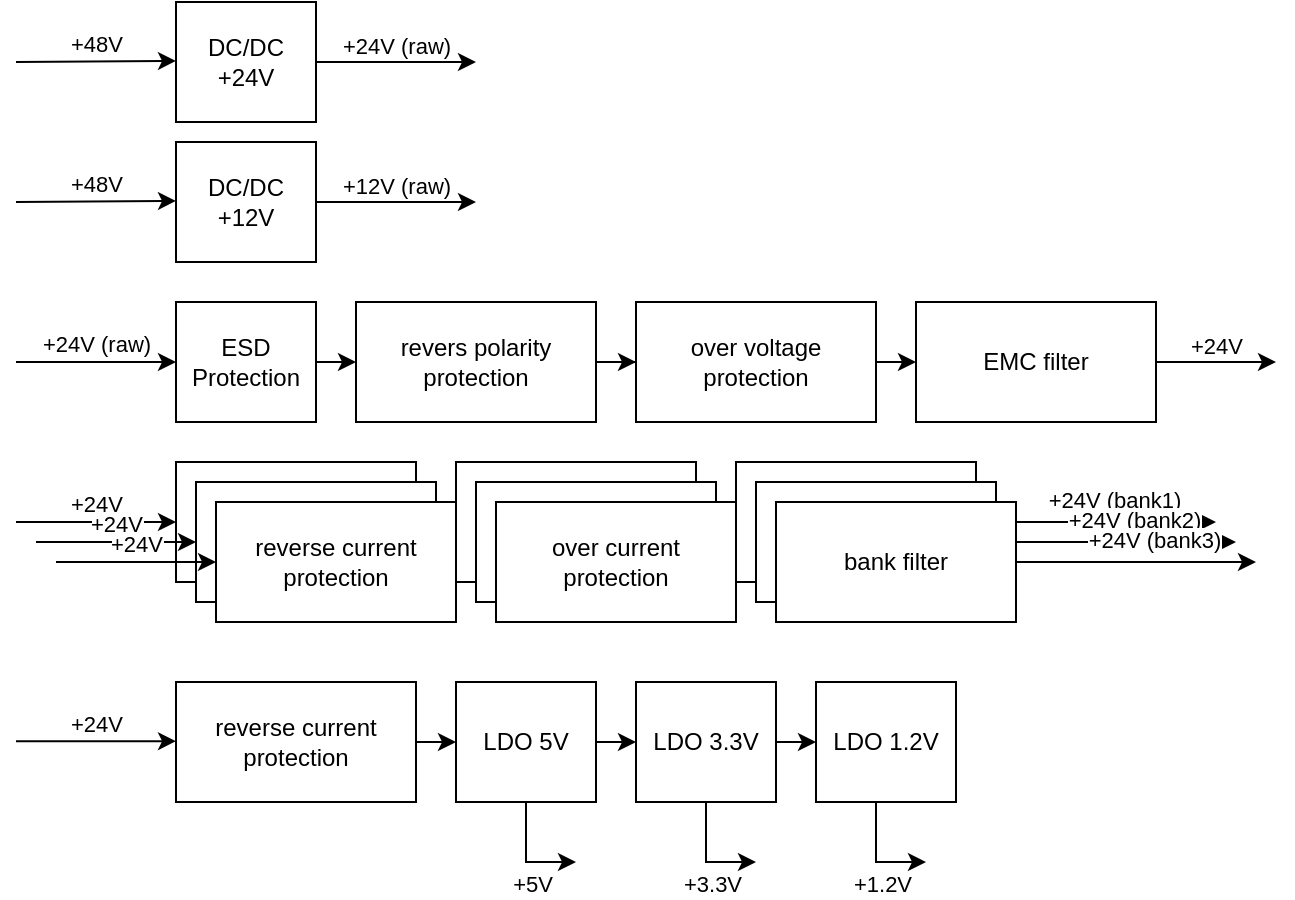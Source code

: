 <mxfile version="17.2.2" type="onedrive"><diagram id="KfQDbJVCTZqs5UiU08IF" name="Page-1"><mxGraphModel grid="1" page="1" gridSize="10" guides="1" tooltips="1" connect="1" arrows="1" fold="1" pageScale="1" pageWidth="827" pageHeight="1169" math="0" shadow="0"><root><mxCell id="0"/><mxCell id="1" parent="0"/><mxCell id="b26NVV-LgsBPIlG3w3VM-6" style="edgeStyle=orthogonalEdgeStyle;rounded=0;orthogonalLoop=1;jettySize=auto;html=1;exitX=1;exitY=0.5;exitDx=0;exitDy=0;" edge="1" parent="1" source="b26NVV-LgsBPIlG3w3VM-1" target="b26NVV-LgsBPIlG3w3VM-2"><mxGeometry relative="1" as="geometry"/></mxCell><mxCell id="b26NVV-LgsBPIlG3w3VM-1" value="revers polarity protection" style="rounded=0;whiteSpace=wrap;html=1;" vertex="1" parent="1"><mxGeometry x="220" y="170" width="120" height="60" as="geometry"/></mxCell><mxCell id="b26NVV-LgsBPIlG3w3VM-7" style="edgeStyle=orthogonalEdgeStyle;rounded=0;orthogonalLoop=1;jettySize=auto;html=1;exitX=1;exitY=0.5;exitDx=0;exitDy=0;entryX=0;entryY=0.5;entryDx=0;entryDy=0;" edge="1" parent="1" source="b26NVV-LgsBPIlG3w3VM-2" target="b26NVV-LgsBPIlG3w3VM-3"><mxGeometry relative="1" as="geometry"/></mxCell><mxCell id="b26NVV-LgsBPIlG3w3VM-2" value="over voltage protection" style="rounded=0;whiteSpace=wrap;html=1;" vertex="1" parent="1"><mxGeometry x="360" y="170" width="120" height="60" as="geometry"/></mxCell><mxCell id="b26NVV-LgsBPIlG3w3VM-12" value="+24V" style="edgeStyle=orthogonalEdgeStyle;rounded=0;orthogonalLoop=1;jettySize=auto;html=1;exitX=1;exitY=0.5;exitDx=0;exitDy=0;verticalAlign=bottom;" edge="1" parent="1" source="b26NVV-LgsBPIlG3w3VM-3"><mxGeometry relative="1" as="geometry"><mxPoint x="680" y="200" as="targetPoint"/></mxGeometry></mxCell><mxCell id="b26NVV-LgsBPIlG3w3VM-3" value="EMC filter" style="rounded=0;whiteSpace=wrap;html=1;" vertex="1" parent="1"><mxGeometry x="500" y="170" width="120" height="60" as="geometry"/></mxCell><mxCell id="b26NVV-LgsBPIlG3w3VM-5" style="edgeStyle=orthogonalEdgeStyle;rounded=0;orthogonalLoop=1;jettySize=auto;html=1;exitX=1;exitY=0.5;exitDx=0;exitDy=0;entryX=0;entryY=0.5;entryDx=0;entryDy=0;" edge="1" parent="1" source="b26NVV-LgsBPIlG3w3VM-4" target="b26NVV-LgsBPIlG3w3VM-1"><mxGeometry relative="1" as="geometry"/></mxCell><mxCell id="b26NVV-LgsBPIlG3w3VM-4" value="ESD Protection" style="rounded=0;whiteSpace=wrap;html=1;" vertex="1" parent="1"><mxGeometry x="130" y="170" width="70" height="60" as="geometry"/></mxCell><mxCell id="b26NVV-LgsBPIlG3w3VM-8" value="+24V (raw)" style="endArrow=classic;html=1;rounded=0;entryX=0;entryY=0.5;entryDx=0;entryDy=0;verticalAlign=bottom;" edge="1" parent="1" target="b26NVV-LgsBPIlG3w3VM-4"><mxGeometry width="50" height="50" relative="1" as="geometry"><mxPoint x="50" y="200" as="sourcePoint"/><mxPoint x="310" y="270" as="targetPoint"/></mxGeometry></mxCell><mxCell id="b26NVV-LgsBPIlG3w3VM-11" value="+12V (raw)" style="edgeStyle=orthogonalEdgeStyle;rounded=0;orthogonalLoop=1;jettySize=auto;html=1;exitX=1;exitY=0.5;exitDx=0;exitDy=0;verticalAlign=bottom;" edge="1" parent="1" source="b26NVV-LgsBPIlG3w3VM-9"><mxGeometry relative="1" as="geometry"><mxPoint x="280" y="120" as="targetPoint"/></mxGeometry></mxCell><mxCell id="b26NVV-LgsBPIlG3w3VM-9" value="DC/DC +12V" style="rounded=0;whiteSpace=wrap;html=1;" vertex="1" parent="1"><mxGeometry x="130" y="90" width="70" height="60" as="geometry"/></mxCell><mxCell id="b26NVV-LgsBPIlG3w3VM-10" value="+48V" style="endArrow=classic;html=1;rounded=0;entryX=0;entryY=0.5;entryDx=0;entryDy=0;verticalAlign=bottom;" edge="1" parent="1"><mxGeometry width="50" height="50" relative="1" as="geometry"><mxPoint x="50" y="120" as="sourcePoint"/><mxPoint x="130" y="119.47" as="targetPoint"/></mxGeometry></mxCell><mxCell id="b26NVV-LgsBPIlG3w3VM-13" value="+24V" style="edgeStyle=orthogonalEdgeStyle;rounded=0;orthogonalLoop=1;jettySize=auto;html=1;verticalAlign=bottom;" edge="1" parent="1"><mxGeometry relative="1" as="geometry"><mxPoint x="130" y="280.0" as="targetPoint"/><mxPoint x="50" y="280" as="sourcePoint"/></mxGeometry></mxCell><mxCell id="b26NVV-LgsBPIlG3w3VM-19" value="reverse current protection" style="rounded=0;whiteSpace=wrap;html=1;" vertex="1" parent="1"><mxGeometry x="130" y="250" width="120" height="60" as="geometry"/></mxCell><mxCell id="b26NVV-LgsBPIlG3w3VM-20" value="over current protection" style="rounded=0;whiteSpace=wrap;html=1;" vertex="1" parent="1"><mxGeometry x="270" y="250" width="120" height="60" as="geometry"/></mxCell><mxCell id="b26NVV-LgsBPIlG3w3VM-21" value="bank filter" style="rounded=0;whiteSpace=wrap;html=1;" vertex="1" parent="1"><mxGeometry x="410" y="250" width="120" height="60" as="geometry"/></mxCell><mxCell id="b26NVV-LgsBPIlG3w3VM-23" value="" style="endArrow=classic;html=1;rounded=0;exitX=1;exitY=0.5;exitDx=0;exitDy=0;" edge="1" parent="1" source="b26NVV-LgsBPIlG3w3VM-21"><mxGeometry width="50" height="50" relative="1" as="geometry"><mxPoint x="540" y="310" as="sourcePoint"/><mxPoint x="650" y="280" as="targetPoint"/></mxGeometry></mxCell><mxCell id="b26NVV-LgsBPIlG3w3VM-24" value="+24V (bank1)" style="edgeLabel;html=1;align=center;verticalAlign=bottom;resizable=0;points=[];" connectable="0" vertex="1" parent="b26NVV-LgsBPIlG3w3VM-23"><mxGeometry x="0.147" y="3" relative="1" as="geometry"><mxPoint as="offset"/></mxGeometry></mxCell><mxCell id="b26NVV-LgsBPIlG3w3VM-25" value="+24V" style="edgeStyle=orthogonalEdgeStyle;rounded=0;orthogonalLoop=1;jettySize=auto;html=1;verticalAlign=bottom;" edge="1" parent="1"><mxGeometry relative="1" as="geometry"><mxPoint x="140" y="290.0" as="targetPoint"/><mxPoint x="60" y="290" as="sourcePoint"/></mxGeometry></mxCell><mxCell id="b26NVV-LgsBPIlG3w3VM-26" value="reverse current protection" style="rounded=0;whiteSpace=wrap;html=1;" vertex="1" parent="1"><mxGeometry x="140" y="260" width="120" height="60" as="geometry"/></mxCell><mxCell id="b26NVV-LgsBPIlG3w3VM-27" value="over current protection" style="rounded=0;whiteSpace=wrap;html=1;" vertex="1" parent="1"><mxGeometry x="280" y="260" width="120" height="60" as="geometry"/></mxCell><mxCell id="b26NVV-LgsBPIlG3w3VM-28" value="bank filter" style="rounded=0;whiteSpace=wrap;html=1;" vertex="1" parent="1"><mxGeometry x="420" y="260" width="120" height="60" as="geometry"/></mxCell><mxCell id="b26NVV-LgsBPIlG3w3VM-29" value="" style="endArrow=classic;html=1;rounded=0;exitX=1;exitY=0.5;exitDx=0;exitDy=0;" edge="1" parent="1" source="b26NVV-LgsBPIlG3w3VM-28"><mxGeometry width="50" height="50" relative="1" as="geometry"><mxPoint x="550" y="320" as="sourcePoint"/><mxPoint x="660" y="290" as="targetPoint"/></mxGeometry></mxCell><mxCell id="b26NVV-LgsBPIlG3w3VM-30" value="+24V (bank2)" style="edgeLabel;html=1;align=center;verticalAlign=bottom;resizable=0;points=[];" connectable="0" vertex="1" parent="b26NVV-LgsBPIlG3w3VM-29"><mxGeometry x="0.147" y="3" relative="1" as="geometry"><mxPoint as="offset"/></mxGeometry></mxCell><mxCell id="b26NVV-LgsBPIlG3w3VM-32" value="+24V" style="edgeStyle=orthogonalEdgeStyle;rounded=0;orthogonalLoop=1;jettySize=auto;html=1;verticalAlign=bottom;" edge="1" parent="1"><mxGeometry relative="1" as="geometry"><mxPoint x="150" y="300.0" as="targetPoint"/><mxPoint x="70" y="300" as="sourcePoint"/></mxGeometry></mxCell><mxCell id="b26NVV-LgsBPIlG3w3VM-33" value="reverse current protection" style="rounded=0;whiteSpace=wrap;html=1;" vertex="1" parent="1"><mxGeometry x="150" y="270" width="120" height="60" as="geometry"/></mxCell><mxCell id="b26NVV-LgsBPIlG3w3VM-34" value="over current protection" style="rounded=0;whiteSpace=wrap;html=1;" vertex="1" parent="1"><mxGeometry x="290" y="270" width="120" height="60" as="geometry"/></mxCell><mxCell id="b26NVV-LgsBPIlG3w3VM-35" value="bank filter" style="rounded=0;whiteSpace=wrap;html=1;" vertex="1" parent="1"><mxGeometry x="430" y="270" width="120" height="60" as="geometry"/></mxCell><mxCell id="b26NVV-LgsBPIlG3w3VM-36" value="" style="endArrow=classic;html=1;rounded=0;exitX=1;exitY=0.5;exitDx=0;exitDy=0;" edge="1" parent="1" source="b26NVV-LgsBPIlG3w3VM-35"><mxGeometry width="50" height="50" relative="1" as="geometry"><mxPoint x="560" y="330" as="sourcePoint"/><mxPoint x="670" y="300" as="targetPoint"/></mxGeometry></mxCell><mxCell id="b26NVV-LgsBPIlG3w3VM-37" value="+24V (bank3)" style="edgeLabel;html=1;align=center;verticalAlign=bottom;resizable=0;points=[];" connectable="0" vertex="1" parent="b26NVV-LgsBPIlG3w3VM-36"><mxGeometry x="0.147" y="3" relative="1" as="geometry"><mxPoint as="offset"/></mxGeometry></mxCell><mxCell id="b26NVV-LgsBPIlG3w3VM-53" style="edgeStyle=orthogonalEdgeStyle;rounded=0;orthogonalLoop=1;jettySize=auto;html=1;exitX=1;exitY=0.5;exitDx=0;exitDy=0;entryX=0;entryY=0.5;entryDx=0;entryDy=0;" edge="1" parent="1" source="b26NVV-LgsBPIlG3w3VM-44" target="b26NVV-LgsBPIlG3w3VM-49"><mxGeometry relative="1" as="geometry"/></mxCell><mxCell id="b26NVV-LgsBPIlG3w3VM-60" style="edgeStyle=orthogonalEdgeStyle;rounded=0;orthogonalLoop=1;jettySize=auto;html=1;exitX=0.5;exitY=1;exitDx=0;exitDy=0;entryX=0;entryY=0.5;entryDx=0;entryDy=0;" edge="1" parent="1" source="b26NVV-LgsBPIlG3w3VM-44"><mxGeometry relative="1" as="geometry"><mxPoint x="330" y="450" as="targetPoint"/><Array as="points"><mxPoint x="305" y="450"/></Array></mxGeometry></mxCell><mxCell id="b26NVV-LgsBPIlG3w3VM-61" value="+5V" style="edgeLabel;html=1;align=center;verticalAlign=top;resizable=0;points=[];" connectable="0" vertex="1" parent="b26NVV-LgsBPIlG3w3VM-60"><mxGeometry x="0.189" y="2" relative="1" as="geometry"><mxPoint as="offset"/></mxGeometry></mxCell><mxCell id="b26NVV-LgsBPIlG3w3VM-44" value="LDO 5V" style="rounded=0;whiteSpace=wrap;html=1;" vertex="1" parent="1"><mxGeometry x="270" y="360" width="70" height="60" as="geometry"/></mxCell><mxCell id="b26NVV-LgsBPIlG3w3VM-52" style="edgeStyle=orthogonalEdgeStyle;rounded=0;orthogonalLoop=1;jettySize=auto;html=1;exitX=1;exitY=0.5;exitDx=0;exitDy=0;entryX=0;entryY=0.5;entryDx=0;entryDy=0;" edge="1" parent="1" source="b26NVV-LgsBPIlG3w3VM-45" target="b26NVV-LgsBPIlG3w3VM-44"><mxGeometry relative="1" as="geometry"/></mxCell><mxCell id="b26NVV-LgsBPIlG3w3VM-45" value="reverse current protection" style="rounded=0;whiteSpace=wrap;html=1;" vertex="1" parent="1"><mxGeometry x="130" y="360" width="120" height="60" as="geometry"/></mxCell><mxCell id="b26NVV-LgsBPIlG3w3VM-54" style="edgeStyle=orthogonalEdgeStyle;rounded=0;orthogonalLoop=1;jettySize=auto;html=1;exitX=1;exitY=0.5;exitDx=0;exitDy=0;entryX=0;entryY=0.5;entryDx=0;entryDy=0;" edge="1" parent="1" source="b26NVV-LgsBPIlG3w3VM-49" target="b26NVV-LgsBPIlG3w3VM-50"><mxGeometry relative="1" as="geometry"/></mxCell><mxCell id="b26NVV-LgsBPIlG3w3VM-49" value="LDO 3.3V" style="rounded=0;whiteSpace=wrap;html=1;" vertex="1" parent="1"><mxGeometry x="360" y="360" width="70" height="60" as="geometry"/></mxCell><mxCell id="b26NVV-LgsBPIlG3w3VM-50" value="LDO 1.2V" style="rounded=0;whiteSpace=wrap;html=1;" vertex="1" parent="1"><mxGeometry x="450" y="360" width="70" height="60" as="geometry"/></mxCell><mxCell id="b26NVV-LgsBPIlG3w3VM-51" value="+24V" style="edgeStyle=orthogonalEdgeStyle;rounded=0;orthogonalLoop=1;jettySize=auto;html=1;verticalAlign=bottom;" edge="1" parent="1"><mxGeometry relative="1" as="geometry"><mxPoint x="130" y="389.58" as="targetPoint"/><mxPoint x="50" y="389.58" as="sourcePoint"/></mxGeometry></mxCell><mxCell id="b26NVV-LgsBPIlG3w3VM-62" style="edgeStyle=orthogonalEdgeStyle;rounded=0;orthogonalLoop=1;jettySize=auto;html=1;exitX=0.5;exitY=1;exitDx=0;exitDy=0;entryX=0;entryY=0.5;entryDx=0;entryDy=0;" edge="1" parent="1"><mxGeometry relative="1" as="geometry"><mxPoint x="395" y="420" as="sourcePoint"/><mxPoint x="420" y="450" as="targetPoint"/><Array as="points"><mxPoint x="395" y="450"/></Array></mxGeometry></mxCell><mxCell id="b26NVV-LgsBPIlG3w3VM-63" value="+3.3V" style="edgeLabel;html=1;align=center;verticalAlign=top;resizable=0;points=[];" connectable="0" vertex="1" parent="b26NVV-LgsBPIlG3w3VM-62"><mxGeometry x="0.189" y="2" relative="1" as="geometry"><mxPoint as="offset"/></mxGeometry></mxCell><mxCell id="b26NVV-LgsBPIlG3w3VM-64" style="edgeStyle=orthogonalEdgeStyle;rounded=0;orthogonalLoop=1;jettySize=auto;html=1;exitX=0.5;exitY=1;exitDx=0;exitDy=0;entryX=0;entryY=0.5;entryDx=0;entryDy=0;" edge="1" parent="1"><mxGeometry relative="1" as="geometry"><mxPoint x="480" y="420" as="sourcePoint"/><mxPoint x="505" y="450" as="targetPoint"/><Array as="points"><mxPoint x="480" y="450"/></Array></mxGeometry></mxCell><mxCell id="b26NVV-LgsBPIlG3w3VM-65" value="+1.2V" style="edgeLabel;html=1;align=center;verticalAlign=top;resizable=0;points=[];" connectable="0" vertex="1" parent="b26NVV-LgsBPIlG3w3VM-64"><mxGeometry x="0.189" y="2" relative="1" as="geometry"><mxPoint as="offset"/></mxGeometry></mxCell><mxCell id="b26NVV-LgsBPIlG3w3VM-66" value="+24V (raw)" style="edgeStyle=orthogonalEdgeStyle;rounded=0;orthogonalLoop=1;jettySize=auto;html=1;exitX=1;exitY=0.5;exitDx=0;exitDy=0;verticalAlign=bottom;" edge="1" parent="1" source="b26NVV-LgsBPIlG3w3VM-67"><mxGeometry relative="1" as="geometry"><mxPoint x="280" y="50" as="targetPoint"/></mxGeometry></mxCell><mxCell id="b26NVV-LgsBPIlG3w3VM-67" value="DC/DC +24V" style="rounded=0;whiteSpace=wrap;html=1;" vertex="1" parent="1"><mxGeometry x="130" y="20" width="70" height="60" as="geometry"/></mxCell><mxCell id="b26NVV-LgsBPIlG3w3VM-68" value="+48V" style="endArrow=classic;html=1;rounded=0;entryX=0;entryY=0.5;entryDx=0;entryDy=0;verticalAlign=bottom;" edge="1" parent="1"><mxGeometry width="50" height="50" relative="1" as="geometry"><mxPoint x="50" y="50" as="sourcePoint"/><mxPoint x="130" y="49.47" as="targetPoint"/></mxGeometry></mxCell></root></mxGraphModel></diagram></mxfile>
